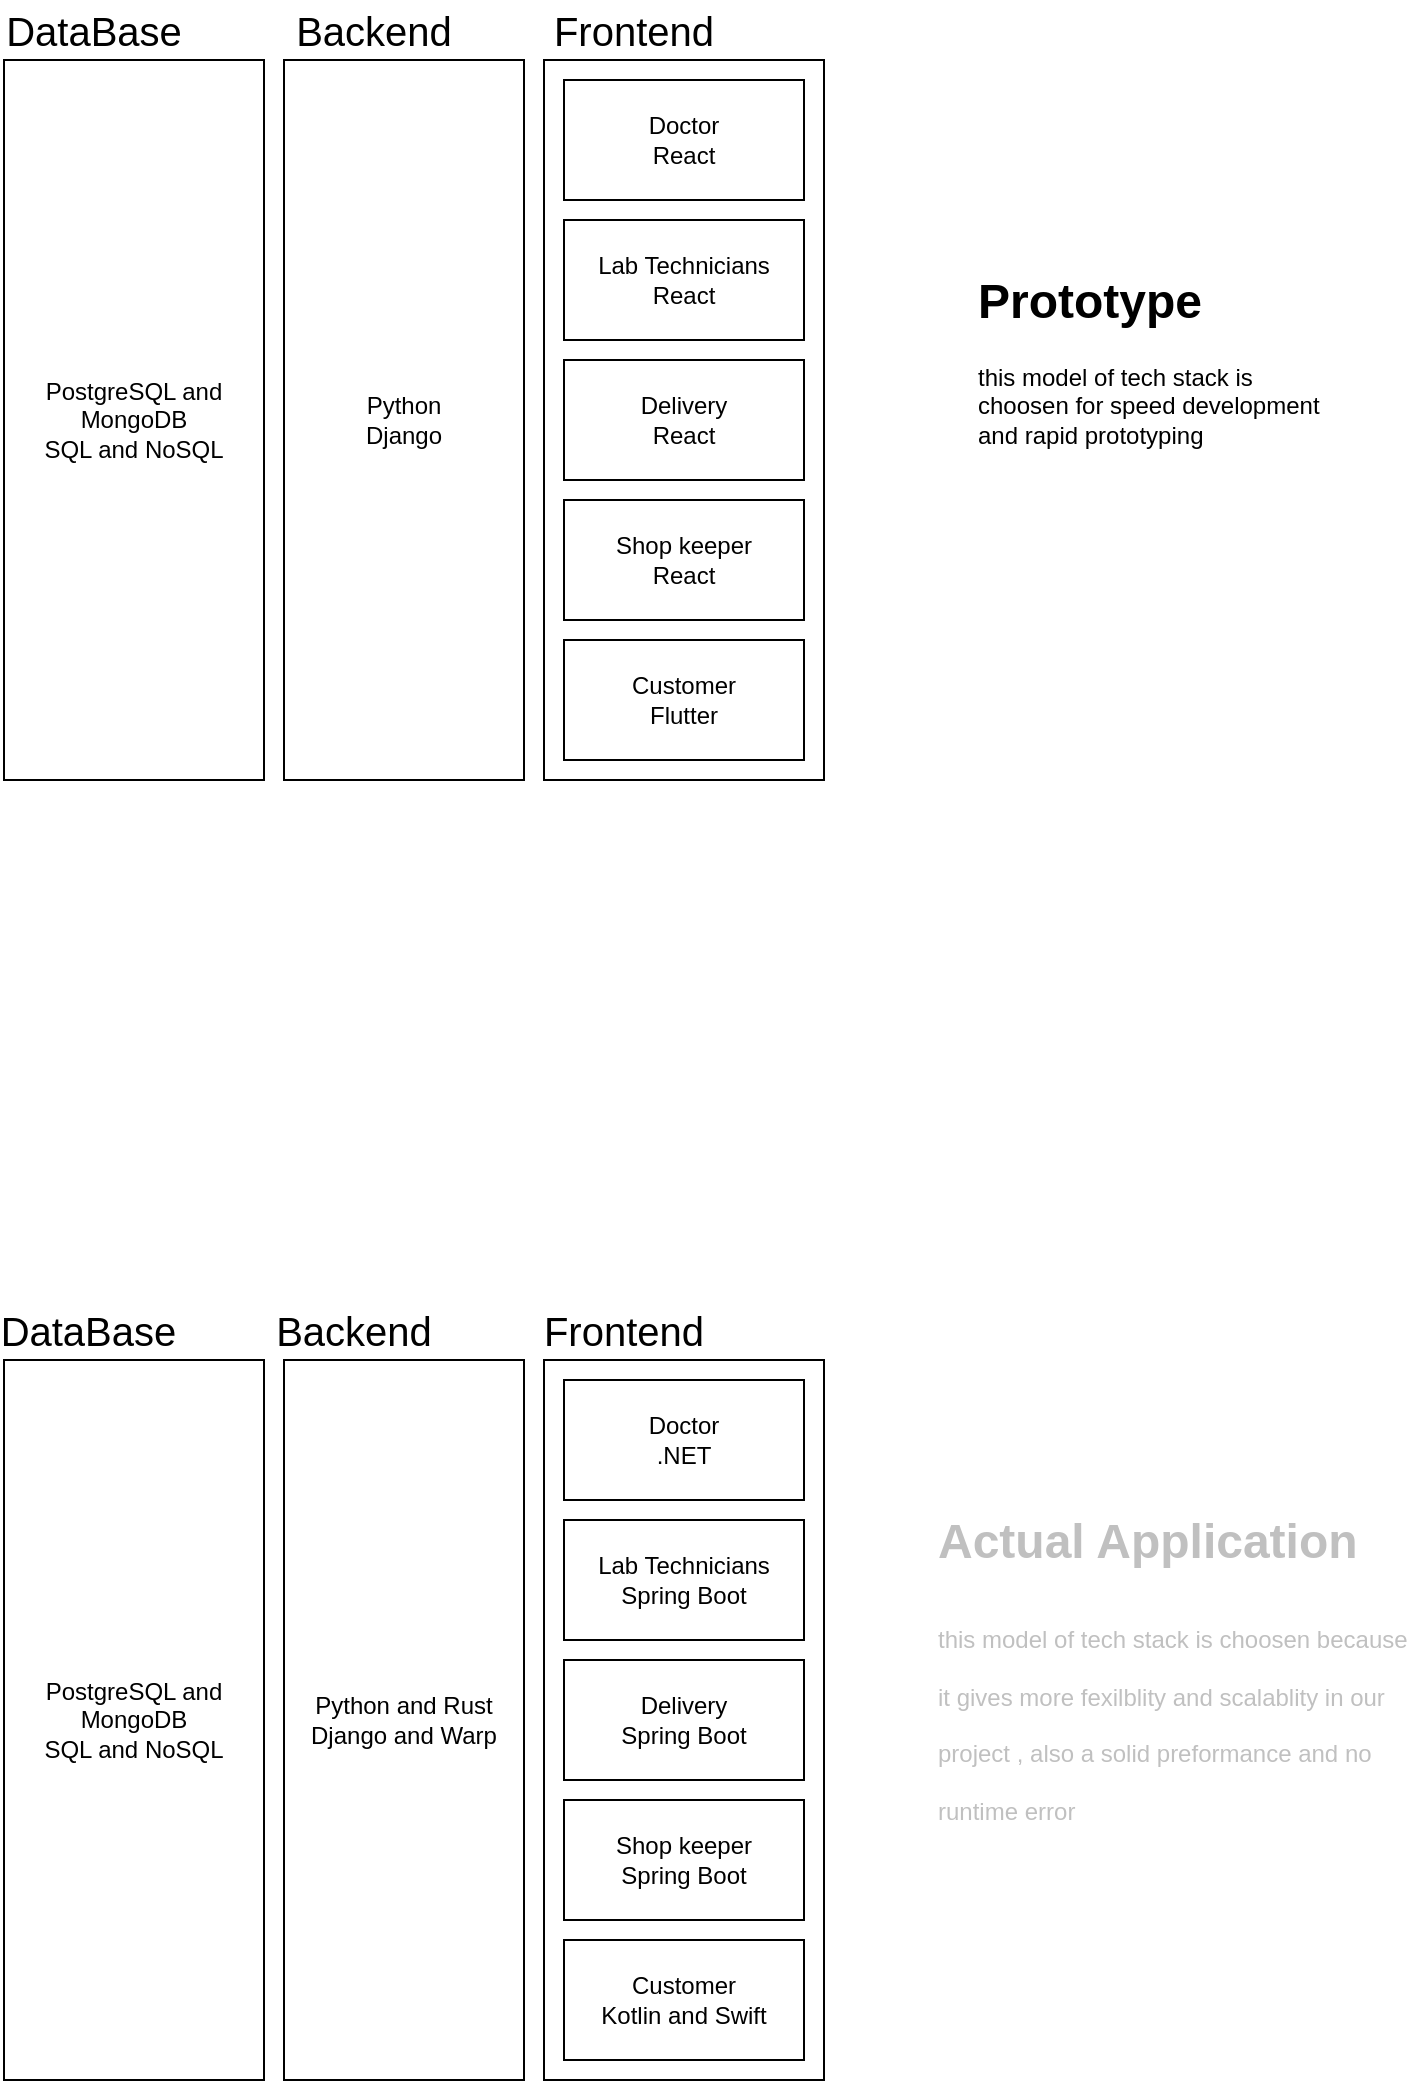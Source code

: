 <mxfile>
    <diagram id="PtXLaBM00-lh8xyZmS4A" name="Page-1">
        <mxGraphModel dx="1024" dy="782" grid="1" gridSize="10" guides="1" tooltips="1" connect="1" arrows="1" fold="1" page="1" pageScale="1" pageWidth="850" pageHeight="1100" math="0" shadow="0">
            <root>
                <mxCell id="0"/>
                <mxCell id="1" parent="0"/>
                <mxCell id="13" value="" style="rounded=0;whiteSpace=wrap;html=1;" vertex="1" parent="1">
                    <mxGeometry x="325" y="40" width="140" height="360" as="geometry"/>
                </mxCell>
                <mxCell id="8" value="Doctor&lt;div&gt;React&lt;/div&gt;" style="rounded=0;whiteSpace=wrap;html=1;" vertex="1" parent="1">
                    <mxGeometry x="335" y="50" width="120" height="60" as="geometry"/>
                </mxCell>
                <mxCell id="9" value="Customer&lt;div&gt;Flutter&lt;/div&gt;" style="rounded=0;whiteSpace=wrap;html=1;" vertex="1" parent="1">
                    <mxGeometry x="335" y="330" width="120" height="60" as="geometry"/>
                </mxCell>
                <mxCell id="10" value="Delivery&lt;div&gt;React&lt;/div&gt;" style="rounded=0;whiteSpace=wrap;html=1;" vertex="1" parent="1">
                    <mxGeometry x="335" y="190" width="120" height="60" as="geometry"/>
                </mxCell>
                <mxCell id="11" value="Shop keeper&lt;div&gt;React&lt;/div&gt;" style="rounded=0;whiteSpace=wrap;html=1;" vertex="1" parent="1">
                    <mxGeometry x="335" y="260" width="120" height="60" as="geometry"/>
                </mxCell>
                <mxCell id="12" value="Lab Technicians&lt;div&gt;React&lt;/div&gt;" style="rounded=0;whiteSpace=wrap;html=1;" vertex="1" parent="1">
                    <mxGeometry x="335" y="120" width="120" height="60" as="geometry"/>
                </mxCell>
                <mxCell id="14" value="Python&lt;div&gt;Django&lt;/div&gt;" style="rounded=0;whiteSpace=wrap;html=1;" vertex="1" parent="1">
                    <mxGeometry x="195" y="40" width="120" height="360" as="geometry"/>
                </mxCell>
                <mxCell id="16" value="PostgreSQL and MongoDB&lt;div&gt;SQL and NoSQL&lt;/div&gt;" style="rounded=0;whiteSpace=wrap;html=1;" vertex="1" parent="1">
                    <mxGeometry x="55" y="40" width="130" height="360" as="geometry"/>
                </mxCell>
                <mxCell id="18" value="" style="rounded=0;whiteSpace=wrap;html=1;" vertex="1" parent="1">
                    <mxGeometry x="325" y="690" width="140" height="360" as="geometry"/>
                </mxCell>
                <mxCell id="19" value="Doctor&lt;div&gt;.NET&lt;/div&gt;" style="rounded=0;whiteSpace=wrap;html=1;" vertex="1" parent="1">
                    <mxGeometry x="335" y="700" width="120" height="60" as="geometry"/>
                </mxCell>
                <mxCell id="20" value="Customer&lt;div&gt;Kotlin and Swift&lt;/div&gt;" style="rounded=0;whiteSpace=wrap;html=1;" vertex="1" parent="1">
                    <mxGeometry x="335" y="980" width="120" height="60" as="geometry"/>
                </mxCell>
                <mxCell id="21" value="Delivery&lt;div&gt;Spring Boot&lt;/div&gt;" style="rounded=0;whiteSpace=wrap;html=1;" vertex="1" parent="1">
                    <mxGeometry x="335" y="840" width="120" height="60" as="geometry"/>
                </mxCell>
                <mxCell id="22" value="Shop keeper&lt;div&gt;Spring Boot&lt;/div&gt;" style="rounded=0;whiteSpace=wrap;html=1;" vertex="1" parent="1">
                    <mxGeometry x="335" y="910" width="120" height="60" as="geometry"/>
                </mxCell>
                <mxCell id="23" value="Lab Technicians&lt;div&gt;Spring Boot&lt;/div&gt;" style="rounded=0;whiteSpace=wrap;html=1;" vertex="1" parent="1">
                    <mxGeometry x="335" y="770" width="120" height="60" as="geometry"/>
                </mxCell>
                <mxCell id="24" value="Python and Rust&lt;div&gt;Django and Warp&lt;/div&gt;" style="rounded=0;whiteSpace=wrap;html=1;" vertex="1" parent="1">
                    <mxGeometry x="195" y="690" width="120" height="360" as="geometry"/>
                </mxCell>
                <mxCell id="25" value="PostgreSQL and MongoDB&lt;div&gt;SQL and NoSQL&lt;/div&gt;" style="rounded=0;whiteSpace=wrap;html=1;" vertex="1" parent="1">
                    <mxGeometry x="55" y="690" width="130" height="360" as="geometry"/>
                </mxCell>
                <mxCell id="27" value="DataBase" style="text;html=1;align=center;verticalAlign=middle;whiteSpace=wrap;rounded=0;fontSize=20;" vertex="1" parent="1">
                    <mxGeometry x="70" y="10" width="60" height="30" as="geometry"/>
                </mxCell>
                <mxCell id="28" value="Frontend" style="text;html=1;align=center;verticalAlign=middle;whiteSpace=wrap;rounded=0;fontSize=20;" vertex="1" parent="1">
                    <mxGeometry x="340" y="10" width="60" height="30" as="geometry"/>
                </mxCell>
                <mxCell id="29" value="Backend" style="text;html=1;align=center;verticalAlign=middle;whiteSpace=wrap;rounded=0;fontSize=20;" vertex="1" parent="1">
                    <mxGeometry x="210" y="10" width="60" height="30" as="geometry"/>
                </mxCell>
                <mxCell id="30" value="DataBase&amp;nbsp;" style="text;html=1;align=center;verticalAlign=middle;whiteSpace=wrap;rounded=0;fontSize=20;" vertex="1" parent="1">
                    <mxGeometry x="70" y="660" width="60" height="30" as="geometry"/>
                </mxCell>
                <mxCell id="31" value="Frontend" style="text;html=1;align=center;verticalAlign=middle;whiteSpace=wrap;rounded=0;fontSize=20;" vertex="1" parent="1">
                    <mxGeometry x="335" y="660" width="60" height="30" as="geometry"/>
                </mxCell>
                <mxCell id="32" value="Backend" style="text;html=1;align=center;verticalAlign=middle;whiteSpace=wrap;rounded=0;fontSize=20;" vertex="1" parent="1">
                    <mxGeometry x="200" y="660" width="60" height="30" as="geometry"/>
                </mxCell>
                <mxCell id="34" value="&lt;h1 style=&quot;margin-top: 0px;&quot;&gt;Prototype&lt;/h1&gt;&lt;div&gt;this model of tech stack is choosen for speed development and rapid prototyping&lt;/div&gt;" style="text;html=1;whiteSpace=wrap;overflow=hidden;rounded=0;" vertex="1" parent="1">
                    <mxGeometry x="540" y="140" width="180" height="120" as="geometry"/>
                </mxCell>
                <mxCell id="35" value="&lt;h1 style=&quot;margin-top: 0px;&quot;&gt;&lt;span style=&quot;background-color: transparent;&quot;&gt;&lt;font style=&quot;color: light-dark(rgb(192, 192, 192), rgb(255, 255, 255));&quot;&gt;Actual Application&lt;/font&gt;&lt;/span&gt;&lt;/h1&gt;&lt;h1 style=&quot;margin-top: 0px;&quot;&gt;&lt;span style=&quot;background-color: transparent; font-size: 12px; font-weight: normal; color: rgb(192, 192, 192);&quot;&gt;&lt;font style=&quot;color: light-dark(rgb(192, 192, 192), rgb(255, 255, 255));&quot;&gt;this model of tech stack is choosen because it gives more fexilblity and scalablity in our project , also a solid preformance and no runtime error&lt;/font&gt;&lt;/span&gt;&lt;/h1&gt;" style="text;html=1;whiteSpace=wrap;overflow=hidden;rounded=0;" vertex="1" parent="1">
                    <mxGeometry x="520" y="760" width="240" height="170" as="geometry"/>
                </mxCell>
            </root>
        </mxGraphModel>
    </diagram>
</mxfile>
